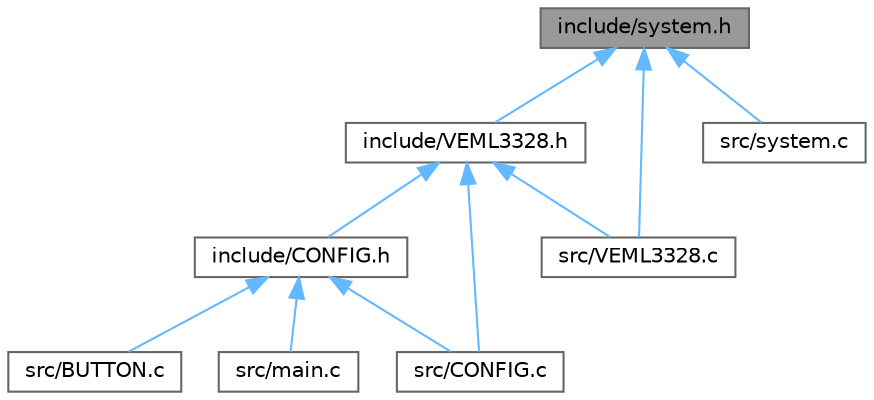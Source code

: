 digraph "include/system.h"
{
 // LATEX_PDF_SIZE
  bgcolor="transparent";
  edge [fontname=Helvetica,fontsize=10,labelfontname=Helvetica,labelfontsize=10];
  node [fontname=Helvetica,fontsize=10,shape=box,height=0.2,width=0.4];
  Node1 [id="Node000001",label="include/system.h",height=0.2,width=0.4,color="gray40", fillcolor="grey60", style="filled", fontcolor="black",tooltip=" "];
  Node1 -> Node2 [id="edge10_Node000001_Node000002",dir="back",color="steelblue1",style="solid",tooltip=" "];
  Node2 [id="Node000002",label="include/VEML3328.h",height=0.2,width=0.4,color="grey40", fillcolor="white", style="filled",URL="$_v_e_m_l3328_8h.html",tooltip=" "];
  Node2 -> Node3 [id="edge11_Node000002_Node000003",dir="back",color="steelblue1",style="solid",tooltip=" "];
  Node3 [id="Node000003",label="include/CONFIG.h",height=0.2,width=0.4,color="grey40", fillcolor="white", style="filled",URL="$_c_o_n_f_i_g_8h.html",tooltip=" "];
  Node3 -> Node4 [id="edge12_Node000003_Node000004",dir="back",color="steelblue1",style="solid",tooltip=" "];
  Node4 [id="Node000004",label="src/BUTTON.c",height=0.2,width=0.4,color="grey40", fillcolor="white", style="filled",URL="$_b_u_t_t_o_n_8c.html",tooltip=" "];
  Node3 -> Node5 [id="edge13_Node000003_Node000005",dir="back",color="steelblue1",style="solid",tooltip=" "];
  Node5 [id="Node000005",label="src/CONFIG.c",height=0.2,width=0.4,color="grey40", fillcolor="white", style="filled",URL="$_c_o_n_f_i_g_8c.html",tooltip=" "];
  Node3 -> Node6 [id="edge14_Node000003_Node000006",dir="back",color="steelblue1",style="solid",tooltip=" "];
  Node6 [id="Node000006",label="src/main.c",height=0.2,width=0.4,color="grey40", fillcolor="white", style="filled",URL="$main_8c.html",tooltip=" "];
  Node2 -> Node5 [id="edge15_Node000002_Node000005",dir="back",color="steelblue1",style="solid",tooltip=" "];
  Node2 -> Node7 [id="edge16_Node000002_Node000007",dir="back",color="steelblue1",style="solid",tooltip=" "];
  Node7 [id="Node000007",label="src/VEML3328.c",height=0.2,width=0.4,color="grey40", fillcolor="white", style="filled",URL="$_v_e_m_l3328_8c.html",tooltip=" "];
  Node1 -> Node7 [id="edge17_Node000001_Node000007",dir="back",color="steelblue1",style="solid",tooltip=" "];
  Node1 -> Node8 [id="edge18_Node000001_Node000008",dir="back",color="steelblue1",style="solid",tooltip=" "];
  Node8 [id="Node000008",label="src/system.c",height=0.2,width=0.4,color="grey40", fillcolor="white", style="filled",URL="$system_8c.html",tooltip=" "];
}

